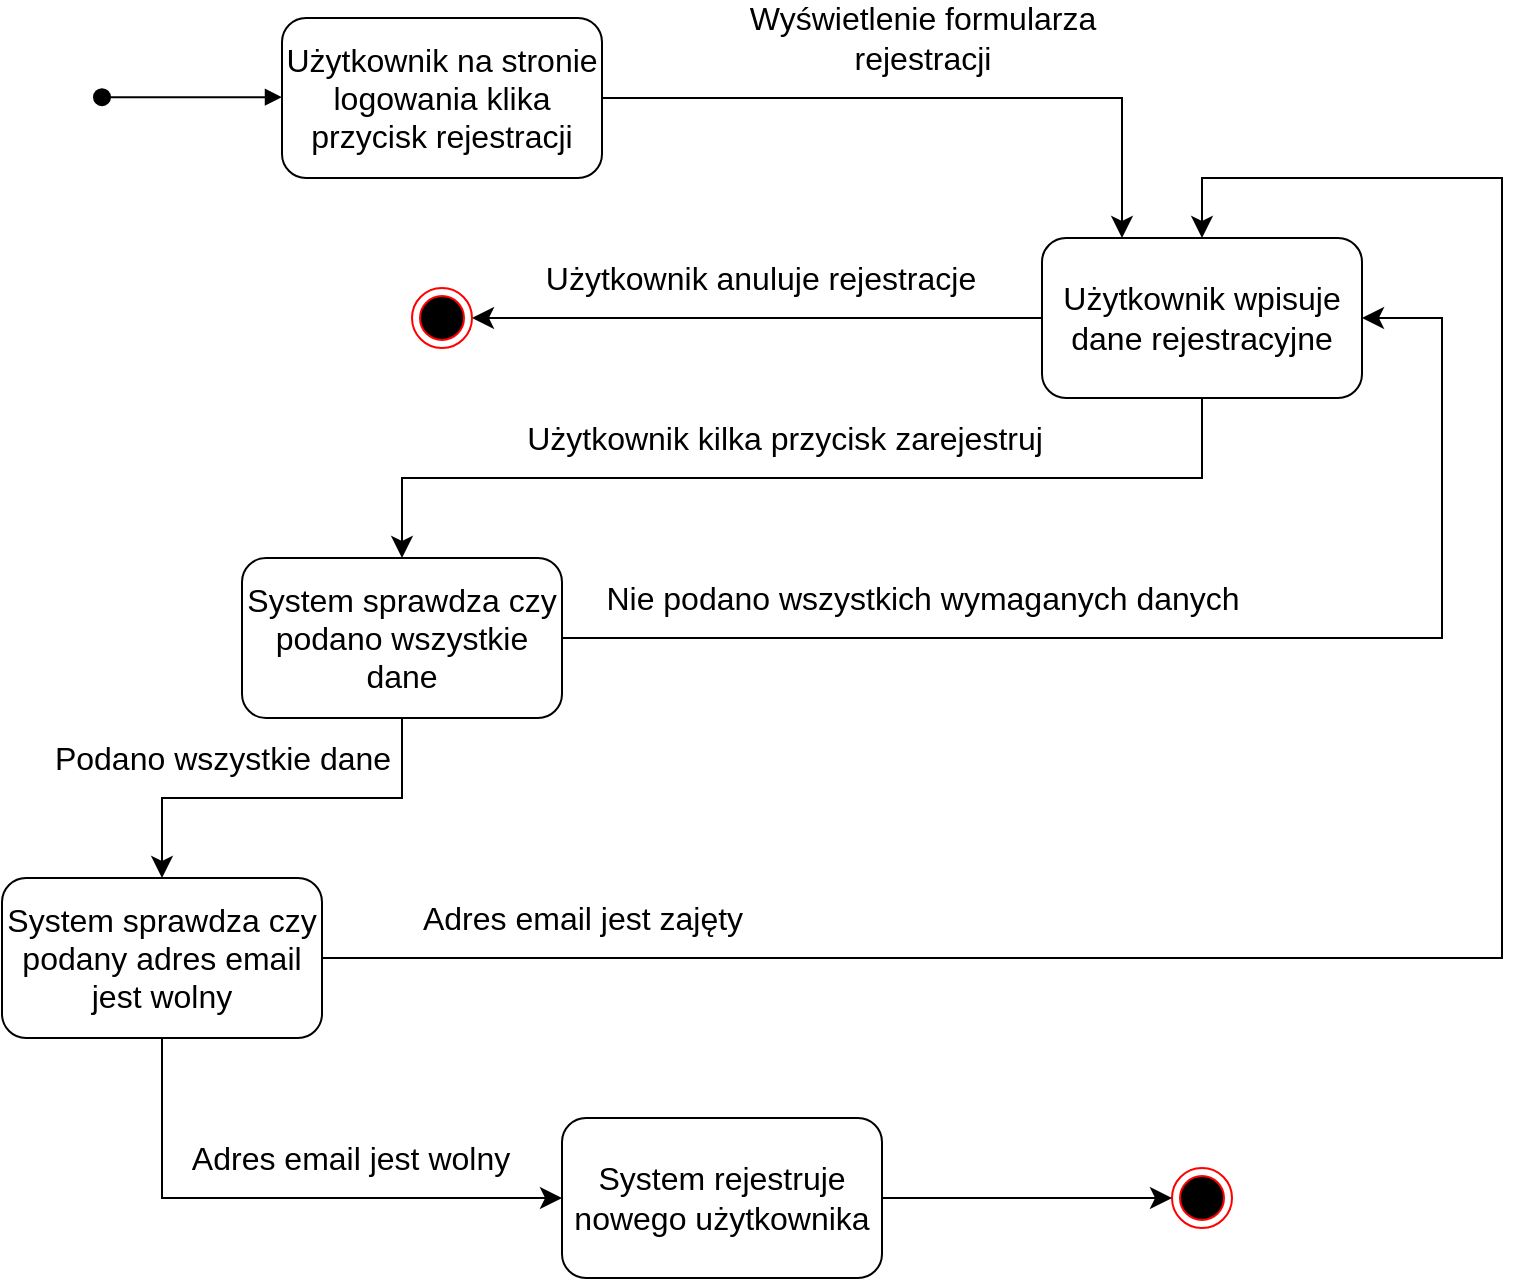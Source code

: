 <mxfile version="22.1.4" type="device">
  <diagram name="Strona-1" id="Ql0W-Z9ruIedlS2fjdf7">
    <mxGraphModel dx="1195" dy="1842" grid="1" gridSize="10" guides="1" tooltips="1" connect="1" arrows="1" fold="1" page="1" pageScale="1" pageWidth="827" pageHeight="1169" math="0" shadow="0">
      <root>
        <mxCell id="0" />
        <mxCell id="1" parent="0" />
        <mxCell id="6f4PR57wHL8g7XT9FmWn-1" value="" style="html=1;verticalAlign=bottom;startArrow=oval;startFill=1;endArrow=block;startSize=8;curved=0;rounded=0;fontSize=12;" edge="1" parent="1">
          <mxGeometry width="60" relative="1" as="geometry">
            <mxPoint x="90" y="-30.42" as="sourcePoint" />
            <mxPoint x="180" y="-30.42" as="targetPoint" />
          </mxGeometry>
        </mxCell>
        <mxCell id="6f4PR57wHL8g7XT9FmWn-2" value="Użytkownik na stronie logowania klika przycisk rejestracji" style="rounded=1;whiteSpace=wrap;html=1;fontSize=16;" vertex="1" parent="1">
          <mxGeometry x="180" y="-70" width="160" height="80" as="geometry" />
        </mxCell>
        <mxCell id="6f4PR57wHL8g7XT9FmWn-3" value="" style="endArrow=classic;html=1;rounded=0;fontSize=12;startSize=8;endSize=8;exitX=1;exitY=0.5;exitDx=0;exitDy=0;entryX=0.25;entryY=0;entryDx=0;entryDy=0;" edge="1" parent="1" source="6f4PR57wHL8g7XT9FmWn-2" target="6f4PR57wHL8g7XT9FmWn-4">
          <mxGeometry width="50" height="50" relative="1" as="geometry">
            <mxPoint x="440" y="260" as="sourcePoint" />
            <mxPoint x="440" y="80" as="targetPoint" />
            <Array as="points">
              <mxPoint x="600" y="-30" />
            </Array>
          </mxGeometry>
        </mxCell>
        <mxCell id="6f4PR57wHL8g7XT9FmWn-5" value="Wyświetlenie formularza&lt;br&gt;rejestracji" style="edgeLabel;html=1;align=center;verticalAlign=middle;resizable=0;points=[];fontSize=16;" vertex="1" connectable="0" parent="6f4PR57wHL8g7XT9FmWn-3">
          <mxGeometry x="-0.123" y="-2" relative="1" as="geometry">
            <mxPoint x="15" y="-32" as="offset" />
          </mxGeometry>
        </mxCell>
        <mxCell id="6f4PR57wHL8g7XT9FmWn-4" value="Użytkownik wpisuje dane rejestracyjne" style="rounded=1;whiteSpace=wrap;html=1;fontSize=16;" vertex="1" parent="1">
          <mxGeometry x="560" y="40" width="160" height="80" as="geometry" />
        </mxCell>
        <mxCell id="6f4PR57wHL8g7XT9FmWn-9" value="" style="endArrow=classic;html=1;rounded=0;fontSize=12;startSize=8;endSize=8;entryX=0.5;entryY=0;entryDx=0;entryDy=0;exitX=0.5;exitY=1;exitDx=0;exitDy=0;" edge="1" parent="1" source="6f4PR57wHL8g7XT9FmWn-4" target="6f4PR57wHL8g7XT9FmWn-10">
          <mxGeometry width="50" height="50" relative="1" as="geometry">
            <mxPoint x="520" y="270" as="sourcePoint" />
            <mxPoint x="370" y="250" as="targetPoint" />
            <Array as="points">
              <mxPoint x="640" y="160" />
              <mxPoint x="240" y="160" />
            </Array>
          </mxGeometry>
        </mxCell>
        <mxCell id="6f4PR57wHL8g7XT9FmWn-26" value="Użytkownik kilka przycisk zarejestruj" style="edgeLabel;html=1;align=center;verticalAlign=middle;resizable=0;points=[];fontSize=16;" vertex="1" connectable="0" parent="6f4PR57wHL8g7XT9FmWn-9">
          <mxGeometry x="0.028" y="-2" relative="1" as="geometry">
            <mxPoint x="-3" y="-18" as="offset" />
          </mxGeometry>
        </mxCell>
        <mxCell id="6f4PR57wHL8g7XT9FmWn-10" value="System sprawdza czy podano wszystkie dane" style="rounded=1;whiteSpace=wrap;html=1;fontSize=16;" vertex="1" parent="1">
          <mxGeometry x="160" y="200" width="160" height="80" as="geometry" />
        </mxCell>
        <mxCell id="6f4PR57wHL8g7XT9FmWn-16" value="" style="endArrow=classic;html=1;rounded=0;fontSize=12;startSize=8;endSize=8;exitX=1;exitY=0.5;exitDx=0;exitDy=0;entryX=1;entryY=0.5;entryDx=0;entryDy=0;" edge="1" parent="1" source="6f4PR57wHL8g7XT9FmWn-10" target="6f4PR57wHL8g7XT9FmWn-4">
          <mxGeometry width="50" height="50" relative="1" as="geometry">
            <mxPoint x="380" y="320" as="sourcePoint" />
            <mxPoint x="780" y="240" as="targetPoint" />
            <Array as="points">
              <mxPoint x="760" y="240" />
              <mxPoint x="760" y="80" />
            </Array>
          </mxGeometry>
        </mxCell>
        <mxCell id="6f4PR57wHL8g7XT9FmWn-17" value="Nie podano wszystkich wymaganych danych" style="edgeLabel;html=1;align=center;verticalAlign=middle;resizable=0;points=[];fontSize=16;" vertex="1" connectable="0" parent="6f4PR57wHL8g7XT9FmWn-16">
          <mxGeometry x="-0.529" y="1" relative="1" as="geometry">
            <mxPoint x="29" y="-19" as="offset" />
          </mxGeometry>
        </mxCell>
        <mxCell id="6f4PR57wHL8g7XT9FmWn-18" value="System sprawdza czy podany adres email jest wolny" style="rounded=1;whiteSpace=wrap;html=1;fontSize=16;" vertex="1" parent="1">
          <mxGeometry x="40" y="360" width="160" height="80" as="geometry" />
        </mxCell>
        <mxCell id="6f4PR57wHL8g7XT9FmWn-19" value="" style="endArrow=classic;html=1;rounded=0;fontSize=12;startSize=8;endSize=8;entryX=0.5;entryY=0;entryDx=0;entryDy=0;exitX=0.5;exitY=1;exitDx=0;exitDy=0;" edge="1" parent="1" source="6f4PR57wHL8g7XT9FmWn-10" target="6f4PR57wHL8g7XT9FmWn-18">
          <mxGeometry width="50" height="50" relative="1" as="geometry">
            <mxPoint x="300" y="320" as="sourcePoint" />
            <mxPoint x="350" y="270" as="targetPoint" />
            <Array as="points">
              <mxPoint x="240" y="320" />
              <mxPoint x="120" y="320" />
            </Array>
          </mxGeometry>
        </mxCell>
        <mxCell id="6f4PR57wHL8g7XT9FmWn-20" value="Podano wszystkie dane" style="edgeLabel;html=1;align=center;verticalAlign=middle;resizable=0;points=[];fontSize=16;" vertex="1" connectable="0" parent="6f4PR57wHL8g7XT9FmWn-19">
          <mxGeometry x="0.083" y="-2" relative="1" as="geometry">
            <mxPoint x="-22" y="-18" as="offset" />
          </mxGeometry>
        </mxCell>
        <mxCell id="6f4PR57wHL8g7XT9FmWn-21" value="System rejestruje nowego użytkownika" style="rounded=1;whiteSpace=wrap;html=1;fontSize=16;" vertex="1" parent="1">
          <mxGeometry x="320" y="480" width="160" height="80" as="geometry" />
        </mxCell>
        <mxCell id="6f4PR57wHL8g7XT9FmWn-22" value="" style="endArrow=classic;html=1;rounded=0;fontSize=12;startSize=8;endSize=8;exitX=1;exitY=0.5;exitDx=0;exitDy=0;entryX=0.5;entryY=0;entryDx=0;entryDy=0;" edge="1" parent="1" source="6f4PR57wHL8g7XT9FmWn-18" target="6f4PR57wHL8g7XT9FmWn-4">
          <mxGeometry width="50" height="50" relative="1" as="geometry">
            <mxPoint x="300" y="320" as="sourcePoint" />
            <mxPoint x="800" y="400" as="targetPoint" />
            <Array as="points">
              <mxPoint x="790" y="400" />
              <mxPoint x="790" y="10" />
              <mxPoint x="640" y="10" />
            </Array>
          </mxGeometry>
        </mxCell>
        <mxCell id="6f4PR57wHL8g7XT9FmWn-23" value="Adres email jest zajęty" style="edgeLabel;html=1;align=center;verticalAlign=middle;resizable=0;points=[];fontSize=16;" vertex="1" connectable="0" parent="6f4PR57wHL8g7XT9FmWn-22">
          <mxGeometry x="-0.769" relative="1" as="geometry">
            <mxPoint x="-4" y="-20" as="offset" />
          </mxGeometry>
        </mxCell>
        <mxCell id="6f4PR57wHL8g7XT9FmWn-24" value="" style="endArrow=classic;html=1;rounded=0;fontSize=12;startSize=8;endSize=8;exitX=0.5;exitY=1;exitDx=0;exitDy=0;entryX=0;entryY=0.5;entryDx=0;entryDy=0;" edge="1" parent="1" source="6f4PR57wHL8g7XT9FmWn-18" target="6f4PR57wHL8g7XT9FmWn-21">
          <mxGeometry width="50" height="50" relative="1" as="geometry">
            <mxPoint x="300" y="410" as="sourcePoint" />
            <mxPoint x="350" y="360" as="targetPoint" />
            <Array as="points">
              <mxPoint x="120" y="520" />
            </Array>
          </mxGeometry>
        </mxCell>
        <mxCell id="6f4PR57wHL8g7XT9FmWn-25" value="Adres email jest wolny" style="edgeLabel;html=1;align=center;verticalAlign=middle;resizable=0;points=[];fontSize=16;" vertex="1" connectable="0" parent="6f4PR57wHL8g7XT9FmWn-24">
          <mxGeometry x="0.242" y="1" relative="1" as="geometry">
            <mxPoint y="-19" as="offset" />
          </mxGeometry>
        </mxCell>
        <mxCell id="6f4PR57wHL8g7XT9FmWn-27" value="" style="endArrow=classic;html=1;rounded=0;fontSize=12;startSize=8;endSize=8;exitX=0;exitY=0.5;exitDx=0;exitDy=0;entryX=1;entryY=0.5;entryDx=0;entryDy=0;" edge="1" parent="1" source="6f4PR57wHL8g7XT9FmWn-4" target="6f4PR57wHL8g7XT9FmWn-29">
          <mxGeometry width="50" height="50" relative="1" as="geometry">
            <mxPoint x="300" y="240" as="sourcePoint" />
            <mxPoint x="320" y="80" as="targetPoint" />
            <Array as="points">
              <mxPoint x="450" y="80" />
            </Array>
          </mxGeometry>
        </mxCell>
        <mxCell id="6f4PR57wHL8g7XT9FmWn-28" value="Użytkownik anuluje rejestracje" style="edgeLabel;html=1;align=center;verticalAlign=middle;resizable=0;points=[];fontSize=16;" vertex="1" connectable="0" parent="6f4PR57wHL8g7XT9FmWn-27">
          <mxGeometry x="-0.007" y="2" relative="1" as="geometry">
            <mxPoint y="-22" as="offset" />
          </mxGeometry>
        </mxCell>
        <mxCell id="6f4PR57wHL8g7XT9FmWn-29" value="" style="ellipse;html=1;shape=endState;fillColor=#000000;strokeColor=#ff0000;fontSize=16;" vertex="1" parent="1">
          <mxGeometry x="245" y="65" width="30" height="30" as="geometry" />
        </mxCell>
        <mxCell id="6f4PR57wHL8g7XT9FmWn-30" value="" style="ellipse;html=1;shape=endState;fillColor=#000000;strokeColor=#ff0000;fontSize=16;" vertex="1" parent="1">
          <mxGeometry x="625" y="505" width="30" height="30" as="geometry" />
        </mxCell>
        <mxCell id="6f4PR57wHL8g7XT9FmWn-31" value="" style="endArrow=classic;html=1;rounded=0;fontSize=12;startSize=8;endSize=8;curved=1;entryX=0;entryY=0.5;entryDx=0;entryDy=0;exitX=1;exitY=0.5;exitDx=0;exitDy=0;" edge="1" parent="1" source="6f4PR57wHL8g7XT9FmWn-21" target="6f4PR57wHL8g7XT9FmWn-30">
          <mxGeometry width="50" height="50" relative="1" as="geometry">
            <mxPoint x="300" y="490" as="sourcePoint" />
            <mxPoint x="350" y="440" as="targetPoint" />
          </mxGeometry>
        </mxCell>
      </root>
    </mxGraphModel>
  </diagram>
</mxfile>
